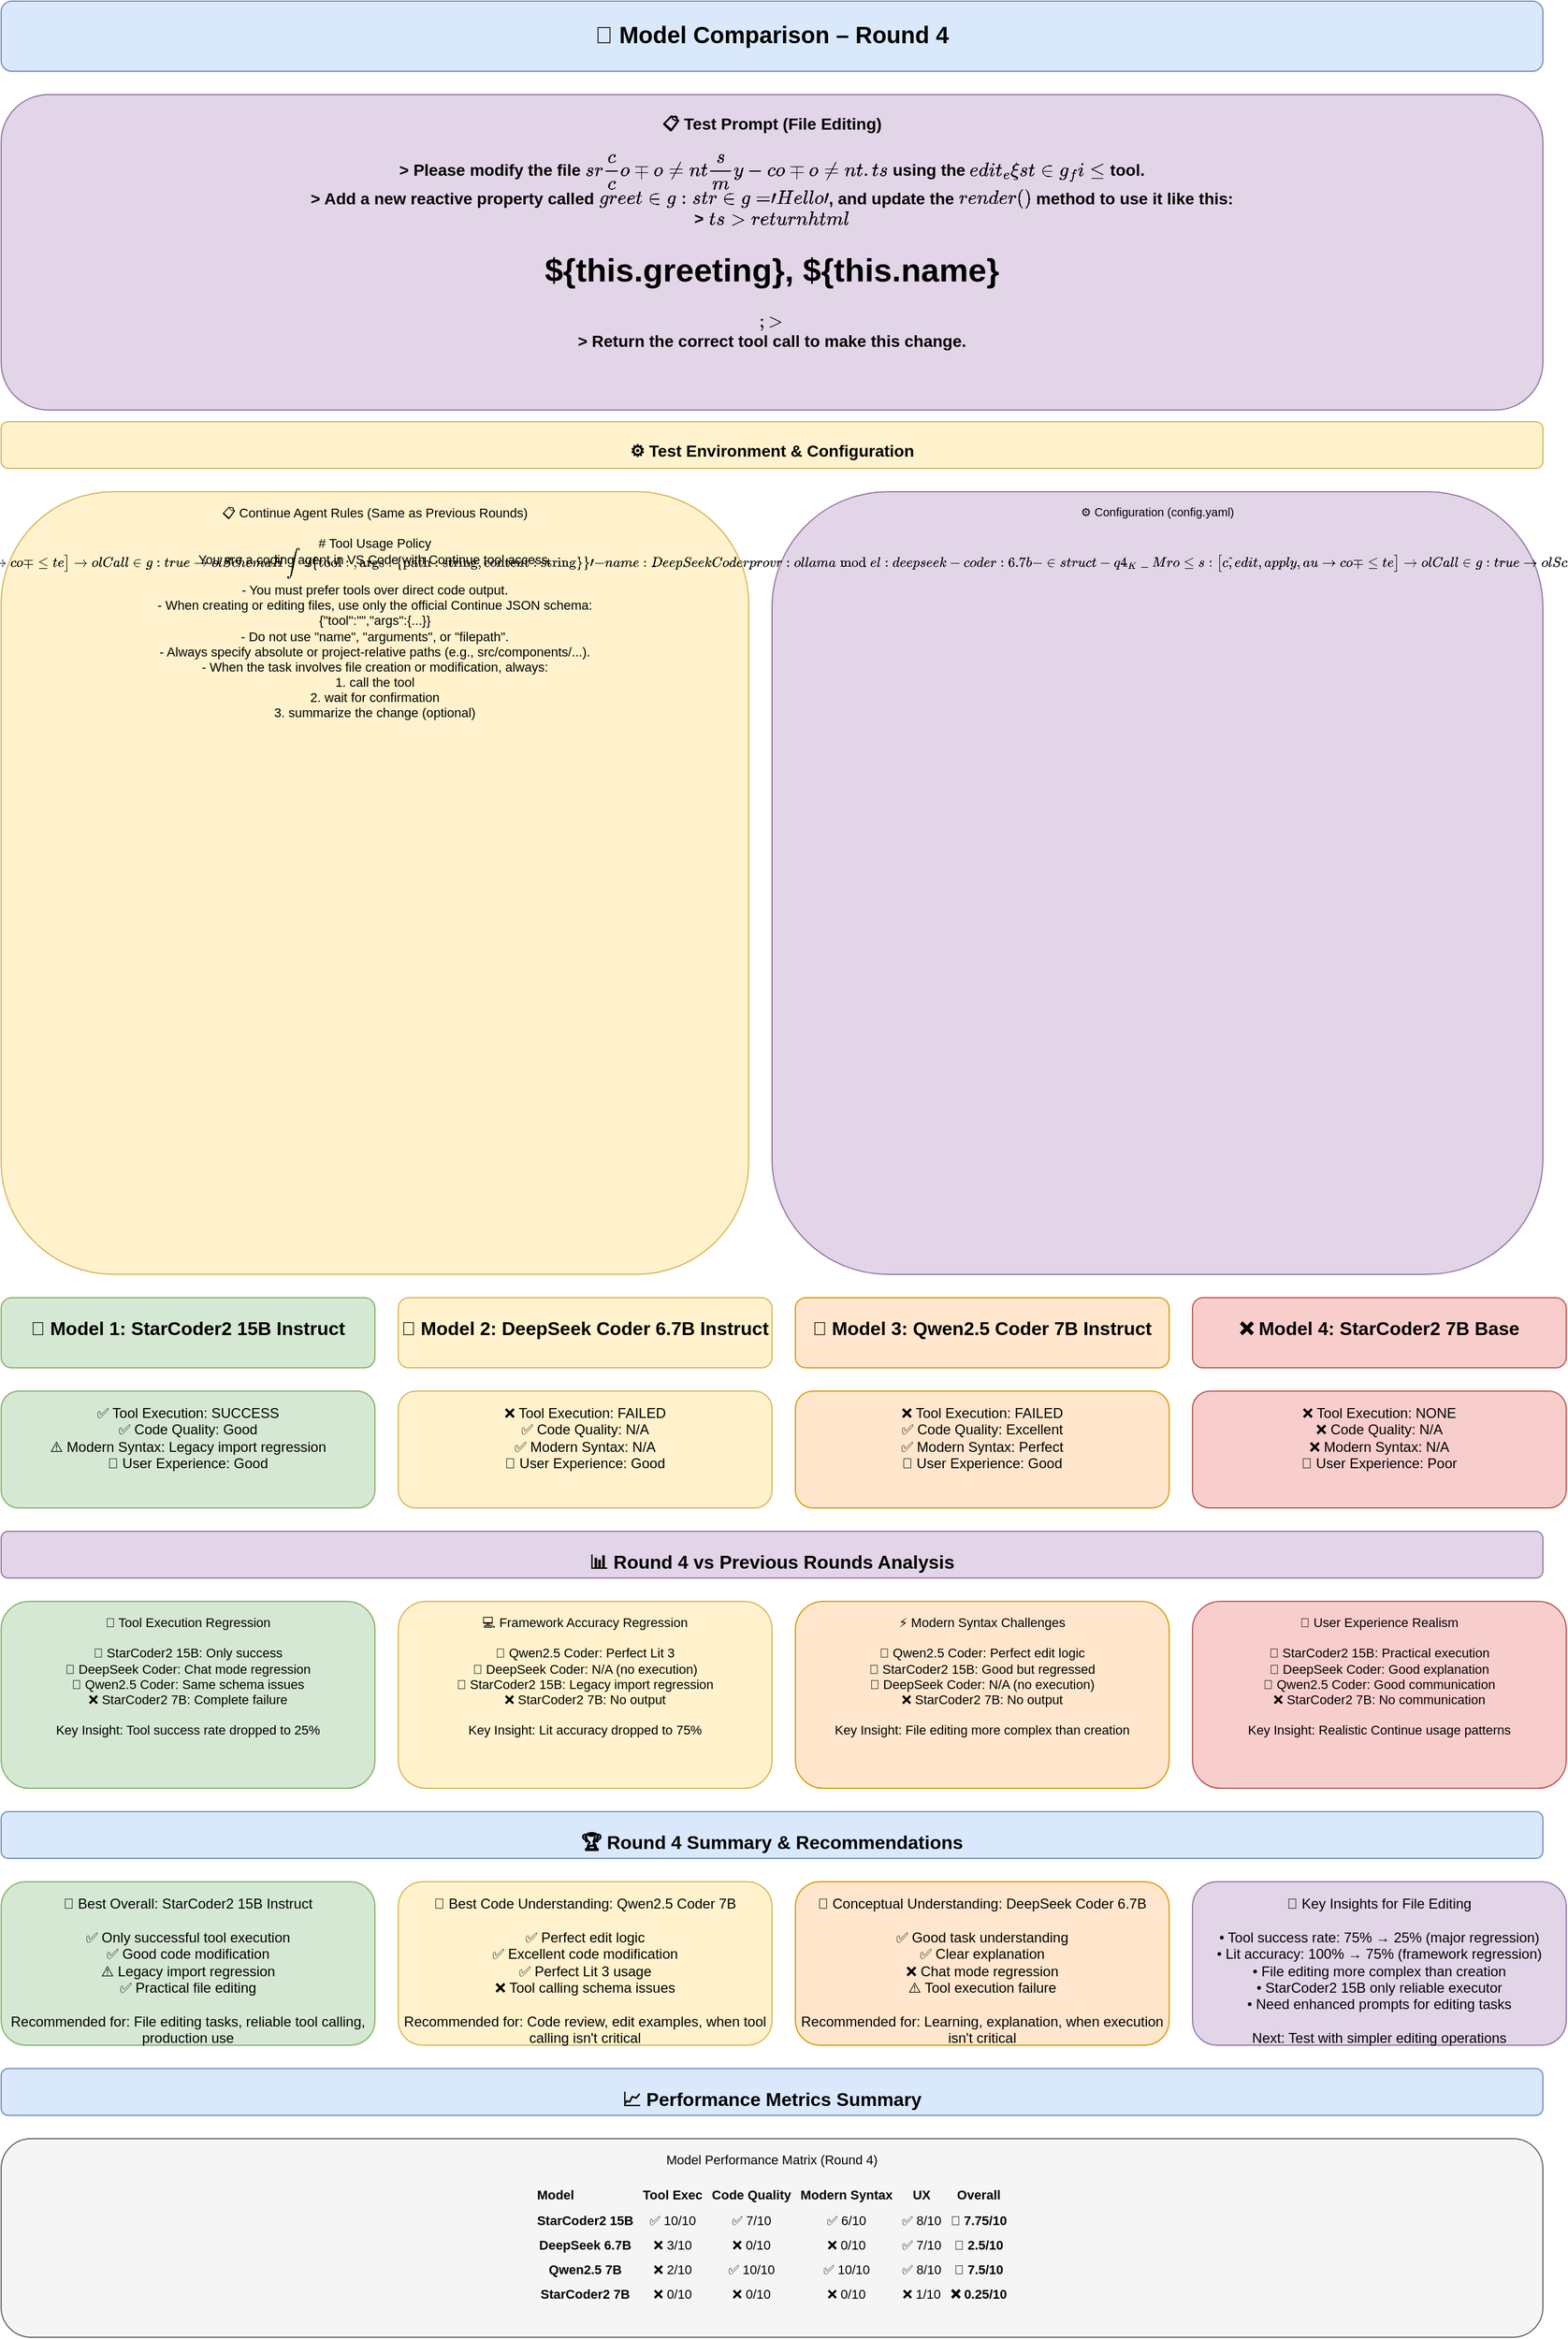 <mxfile>
    <diagram name="Model Comparison - Round 4" id="model-comparison-round4">
        <mxGraphModel dx="1428" dy="711" grid="1" gridSize="10" guides="1" tooltips="1" connect="1" arrows="1" fold="1" page="1" pageScale="1" pageWidth="1400" pageHeight="1000" math="0" shadow="0">
            <root>
                <mxCell id="0"/>
                <mxCell id="1" parent="0"/>
                <object label="🧩 Model Comparison – Round 4" tooltip="Round 4 comparison of 4 different AI coding models tested with Continue extension in VS Code. This round introduces file editing tasks using the edit_existing_file tool, testing models&#39; ability to modify existing code rather than create new files. The comparison shows a significant drop in tool execution rates (25%) compared to previous rounds, revealing challenges with file editing operations. The evaluation focuses on tool execution, code quality, modern syntax usage, and overall performance across different model sizes and architectures." id="title">
                    <mxCell style="rounded=1;whiteSpace=wrap;html=1;fontSize=20;fontStyle=1;fillColor=#dae8fc;strokeColor=#6c8ebf;verticalAlign=top;spacingTop=10;spacingBottom=10;" parent="1" vertex="1">
                        <mxGeometry x="40" y="20" width="1320" height="60" as="geometry"/>
                    </mxCell>
                </object>
                <object label="📋 Test Prompt (File Editing)&lt;br&gt;&lt;br&gt;&amp;gt; Please modify the file `src/components/my-component.ts` using the `edit_existing_file` tool.&lt;br&gt;&amp;gt; Add a new reactive property called `greeting: string = &#39;Hello&#39;`, and update the `render()` method to use it like this:&lt;br&gt;&amp;gt; ```ts&lt;br&gt;&amp;gt; return html`&lt;h1&gt;${this.greeting}, ${this.name}&lt;/h1&gt;`;&lt;br&gt;&amp;gt; ```&lt;br&gt;&amp;gt; Return the correct tool call to make this change." tooltip="File editing prompt for Round 4 testing models&#39; ability to modify existing code using the edit_existing_file tool. This prompt tests each model&#39;s understanding of file modification tasks, reactive property addition, and render method updates. The task requires understanding existing code structure, making precise modifications, and using the correct tool calling format for file editing operations." id="test-prompt">
                    <mxCell style="rounded=1;whiteSpace=wrap;html=1;fontSize=14;fontStyle=1;fillColor=#e1d5e7;strokeColor=#9673a6;verticalAlign=top;spacingTop=10;spacingBottom=10;" parent="1" vertex="1">
                        <mxGeometry x="40" y="100" width="1320" height="270" as="geometry"/>
                    </mxCell>
                </object>
                <object label="⚙️ Test Environment &amp; Configuration" tooltip="Round 4 test environment with the same enhanced rules and configuration as previous rounds. This round maintains the improved tool usage policy and configuration, but introduces file editing tasks which prove more challenging for the models. The same configuration that worked well for file creation shows limitations when applied to file modification tasks." id="test-environment-title">
                    <mxCell style="rounded=1;whiteSpace=wrap;html=1;fontSize=14;fontStyle=1;fillColor=#fff2cc;strokeColor=#d6b656;verticalAlign=top;spacingTop=10;spacingBottom=10;" parent="1" vertex="1">
                        <mxGeometry x="40" y="380" width="1320" height="40" as="geometry"/>
                    </mxCell>
                </object>
                <object label="📋 Continue Agent Rules (Same as Previous Rounds)&lt;br&gt;&lt;br&gt;# Tool Usage Policy&lt;br&gt;You are a coding agent in VS Code with Continue tool access.&lt;br&gt;&lt;br&gt;- You must prefer tools over direct code output.&lt;br&gt;- When creating or editing files, use only the official Continue JSON schema:&lt;br&gt;  {&quot;tool&quot;:&quot;&lt;tool_name&gt;&quot;,&quot;args&quot;:{...}}&lt;br&gt;- Do not use &quot;name&quot;, &quot;arguments&quot;, or &quot;filepath&quot;.&lt;br&gt;- Always specify absolute or project-relative paths (e.g., src/components/...).&lt;br&gt;- When the task involves file creation or modification, always:&lt;br&gt;    1. call the tool&lt;br&gt;    2. wait for confirmation&lt;br&gt;    3. summarize the change (optional)" tooltip="Same Continue Agent rules as previous rounds with explicit tool usage policy and strict JSON schema requirements. These rules provide clear guidance on tool calling format, path specifications, and workflow. However, file editing tasks prove more challenging than file creation, revealing limitations in the current configuration for complex modification operations." id="continue-rules">
                    <mxCell style="rounded=1;whiteSpace=wrap;html=1;fontSize=11;fillColor=#fff2cc;strokeColor=#d6b656;verticalAlign=top;spacingTop=5;" parent="1" vertex="1">
                        <mxGeometry x="40" y="440" width="640" height="670" as="geometry"/>
                    </mxCell>
                </object>
                <object label="⚙️ Configuration (config.yaml)&lt;br&gt;&lt;br&gt;```yaml&lt;br&gt;name: Local Agent&lt;br&gt;version: 1.0.0&lt;br&gt;schema: v1&lt;br&gt;&lt;br&gt;systemPrompt: |&lt;br&gt;  You are a coding assistant working inside VS Code.&lt;br&gt;  Always prefer Continue tool calls.&lt;br&gt;  Follow this exact JSON schema when calling a tool:&lt;br&gt;  {&quot;tool&quot;:&quot;&lt;name&gt;&quot;,&quot;args&quot;:{...}}&lt;br&gt;&lt;br&gt;autoApplyEdits: true&lt;br&gt;autoExecuteToolCalls: true&lt;br&gt;&lt;br&gt;providers:&lt;br&gt;  ollama:&lt;br&gt;    apiBase: http://127.0.0.1:11434&lt;br&gt;&lt;br&gt;models:&lt;br&gt;  - name: StarCoder 2 7B (Ollama)&lt;br&gt;    provider: ollama&lt;br&gt;    model: starcoder2:7b-q4_K_M&lt;br&gt;    roles: [chat, edit, apply, autocomplete]&lt;br&gt;    toolCalling: true&lt;br&gt;    toolSchemaHint: &#39;{&quot;tool&quot;:&quot;&lt;tool_name&gt;&quot;,&quot;args&quot;:{&quot;path&quot;:&quot;string&quot;,&quot;content&quot;:&quot;string&quot;}}&#39;&lt;br&gt;&lt;br&gt;  - name: DeepSeek Coder&lt;br&gt;    provider: ollama&lt;br&gt;    model: deepseek-coder:6.7b-instruct-q4_K_M&lt;br&gt;    roles: [chat, edit, apply, autocomplete]&lt;br&gt;    toolCalling: true&lt;br&gt;    toolSchemaHint: &#39;{&quot;tool&quot;:&quot;&lt;tool_name&gt;&quot;,&quot;args&quot;:{&quot;path&quot;:&quot;string&quot;,&quot;content&quot;:&quot;string&quot;}}&#39;&lt;br&gt;&lt;br&gt;  - name: Qwen Coder&lt;br&gt;    provider: ollama&lt;br&gt;    model: qwen2.5-coder:7b-instruct-q4_K_M&lt;br&gt;    roles: [chat, edit, apply, autocomplete]&lt;br&gt;    toolCalling: true&lt;br&gt;    toolSchemaHint: &#39;{&quot;tool&quot;:&quot;&lt;tool_name&gt;&quot;,&quot;args&quot;:{&quot;path&quot;:&quot;string&quot;,&quot;content&quot;:&quot;string&quot;}}&#39;&lt;br&gt;&lt;br&gt;  - name: StarCoder2 15B Instruct&lt;br&gt;    provider: ollama&lt;br&gt;    model: starcoder2:15b-instruct&lt;br&gt;    roles: [chat, edit, apply, autocomplete]&lt;br&gt;    toolCalling: true&lt;br&gt;    toolSchemaHint: &#39;{&quot;tool&quot;:&quot;&lt;tool_name&gt;&quot;,&quot;args&quot;:{&quot;path&quot;:&quot;string&quot;,&quot;content&quot;:&quot;string&quot;}}&#39;&lt;br&gt;&lt;br&gt;  - name: Nomic Embed&lt;br&gt;    provider: ollama&lt;br&gt;    model: nomic-embed-text:latest&lt;br&gt;    roles: [embed]&lt;br&gt;```" tooltip="Same Continue configuration file as previous rounds with systemPrompt and toolSchemaHint. However, file editing tasks reveal that the current configuration may need enhancement for complex modification operations. The toolSchemaHint focuses on path/content but may need additional guidance for edit operations with specific change instructions." id="config-yaml">
                    <mxCell style="rounded=1;whiteSpace=wrap;html=1;fontSize=10;fillColor=#e1d5e7;strokeColor=#9673a6;verticalAlign=top;spacingTop=5;" parent="1" vertex="1">
                        <mxGeometry x="700" y="440" width="660" height="670" as="geometry"/>
                    </mxCell>
                </object>
                <object label="🥇 Model 1: StarCoder2 15B Instruct" tooltip="StarCoder2 (15b-instruct) - The only successful model in Round 4. Successfully executed the edit_existing_file tool and modified the TypeScript Lit component file. Added the greeting property and updated the render method as requested. However, reverted to legacy lit-element import instead of maintaining Lit 3 imports. Demonstrated the strongest tool-calling capabilities for file editing operations, though with some framework regression." id="model1-title">
                    <mxCell style="rounded=1;whiteSpace=wrap;html=1;fontSize=16;fontStyle=1;fillColor=#d5e8d4;strokeColor=#82b366;verticalAlign=top;spacingTop=10;" parent="1" vertex="1">
                        <mxGeometry x="40" y="1130" width="320" height="60" as="geometry"/>
                    </mxCell>
                </object>
                <object label="✅ Tool Execution: SUCCESS&lt;br&gt;✅ Code Quality: Good&lt;br&gt;⚠️ Modern Syntax: Legacy import regression&lt;br&gt;💬 User Experience: Good" tooltip="StarCoder2 15B successfully executed the edit_existing_file tool and modified the file as requested. The model added the greeting property and updated the render method correctly. However, it reverted to legacy lit-element import instead of maintaining Lit 3 imports, showing some framework regression. Despite this, it remains the only model capable of successful file editing operations in Round 4." id="model1-results">
                    <mxCell style="rounded=1;whiteSpace=wrap;html=1;fontSize=12;fillColor=#d5e8d4;strokeColor=#82b366;verticalAlign=top;spacingTop=5;" parent="1" vertex="1">
                        <mxGeometry x="40" y="1210" width="320" height="100" as="geometry"/>
                    </mxCell>
                </object>
                <object label="🥈 Model 2: DeepSeek Coder 6.7B Instruct" tooltip="DeepSeek Coder (6.7b-instruct-q4_K_M) - Understood the task conceptually but failed to execute. Provided explanation about using the edit_existing_file tool and added a disclaimer, but did not emit a JSON-only tool call. Reverted to chat mode instead of executing the tool. Shows understanding of the task but struggles with the transition from explanation to tool execution for file editing operations." id="model2-title">
                    <mxCell style="rounded=1;whiteSpace=wrap;html=1;fontSize=16;fontStyle=1;fillColor=#fff2cc;strokeColor=#d6b656;verticalAlign=top;spacingTop=10;" parent="1" vertex="1">
                        <mxGeometry x="380" y="1130" width="320" height="60" as="geometry"/>
                    </mxCell>
                </object>
                <object label="❌ Tool Execution: FAILED&lt;br&gt;✅ Code Quality: N/A&lt;br&gt;✅ Modern Syntax: N/A&lt;br&gt;💬 User Experience: Good" tooltip="DeepSeek Coder understood the task conceptually and provided explanation about using the edit_existing_file tool, but failed to emit a JSON-only tool call. The model reverted to chat mode instead of executing the tool, showing understanding of the task but inability to transition from explanation to tool execution. This represents a regression from previous rounds where it successfully executed file creation tools." id="model2-results">
                    <mxCell style="rounded=1;whiteSpace=wrap;html=1;fontSize=12;fillColor=#fff2cc;strokeColor=#d6b656;verticalAlign=top;spacingTop=5;" parent="1" vertex="1">
                        <mxGeometry x="380" y="1210" width="320" height="100" as="geometry"/>
                    </mxCell>
                </object>
                <object label="🥉 Model 3: Qwen2.5 Coder 7B Instruct" tooltip="Qwen2.5 Coder (7b-instruct-q4_K_M) - Excellent code understanding but persistent tool execution issues. Generated correct edit logic with proper greeting property addition and render method updates. However, continued to use incorrect JSON schema for tool calling (name/arguments/filepath/changes vs tool/args/path/content), preventing successful file editing. Shows great understanding of code modification but needs schema correction to function properly." id="model3-title">
                    <mxCell style="rounded=1;whiteSpace=wrap;html=1;fontSize=16;fontStyle=1;fillColor=#ffe6cc;strokeColor=#d79b00;verticalAlign=top;spacingTop=10;" parent="1" vertex="1">
                        <mxGeometry x="720" y="1130" width="320" height="60" as="geometry"/>
                    </mxCell>
                </object>
                <object label="❌ Tool Execution: FAILED&lt;br&gt;✅ Code Quality: Excellent&lt;br&gt;✅ Modern Syntax: Perfect&lt;br&gt;💬 User Experience: Good" tooltip="Qwen2.5 Coder generated excellent edit logic with correct greeting property addition and render method updates, demonstrating perfect understanding of the code modification task. However, failed to execute the tool due to incorrect JSON schema usage (name/arguments/filepath/changes vs tool/args/path/content). The model shows excellent code understanding but continues to struggle with Continue&#39;s specific tool calling format for file editing operations." id="model3-results">
                    <mxCell style="rounded=1;whiteSpace=wrap;html=1;fontSize=12;fillColor=#ffe6cc;strokeColor=#d79b00;verticalAlign=top;spacingTop=5;" parent="1" vertex="1">
                        <mxGeometry x="720" y="1210" width="320" height="100" as="geometry"/>
                    </mxCell>
                </object>
                <object label="❌ Model 4: StarCoder2 7B Base" tooltip="StarCoder2 (7b-q4_K_M) - Complete failure with no output. Produced nothing at all, likely failed to parse tool context or schema for file editing operations. This represents the worst performance in Round 4, showing poor prompt understanding and no tool calling capabilities. The base model (non-instruct) version continues to lack the instruction-following capabilities needed for Continue integration, especially for complex file editing tasks." id="model4-title">
                    <mxCell style="rounded=1;whiteSpace=wrap;html=1;fontSize=16;fontStyle=1;fillColor=#f8cecc;strokeColor=#b85450;verticalAlign=top;spacingTop=10;" parent="1" vertex="1">
                        <mxGeometry x="1060" y="1130" width="320" height="60" as="geometry"/>
                    </mxCell>
                </object>
                <object label="❌ Tool Execution: NONE&lt;br&gt;❌ Code Quality: N/A&lt;br&gt;❌ Modern Syntax: N/A&lt;br&gt;💬 User Experience: Poor" tooltip="StarCoder2 7B base model completely failed to understand the file editing task, producing no output at all. This represents the worst performance in Round 4, showing fundamental misunderstanding of the prompt and no tool calling capabilities. The base model version continues to lack the instruction-following capabilities needed for practical Continue usage, especially for complex file modification operations." id="model4-results">
                    <mxCell style="rounded=1;whiteSpace=wrap;html=1;fontSize=12;fillColor=#f8cecc;strokeColor=#b85450;verticalAlign=top;spacingTop=5;" parent="1" vertex="1">
                        <mxGeometry x="1060" y="1210" width="320" height="100" as="geometry"/>
                    </mxCell>
                </object>
                <object label="📊 Round 4 vs Previous Rounds Analysis" tooltip="Comprehensive analysis comparing Round 4 results to previous rounds, showing significant regression in tool execution rates and framework accuracy. This analysis reveals the challenges of file editing operations compared to file creation, and the need for enhanced configuration and prompts for complex modification tasks." id="analysis-title">
                    <mxCell style="rounded=1;whiteSpace=wrap;html=1;fontSize=16;fontStyle=1;fillColor=#e1d5e7;strokeColor=#9673a6;verticalAlign=top;spacingTop=10;" parent="1" vertex="1">
                        <mxGeometry x="40" y="1330" width="1320" height="40" as="geometry"/>
                    </mxCell>
                </object>
                <object label="🔧 Tool Execution Regression&lt;br&gt;&lt;br&gt;🥇 StarCoder2 15B: Only success&lt;br&gt;🥈 DeepSeek Coder: Chat mode regression&lt;br&gt;🥉 Qwen2.5 Coder: Same schema issues&lt;br&gt;❌ StarCoder2 7B: Complete failure&lt;br&gt;&lt;br&gt;Key Insight: Tool success rate dropped to 25%" tooltip="Round 4 shows significant regression in tool execution with only 25% success rate compared to 75% in previous rounds. StarCoder2 15B remains the only successful model for file editing operations. DeepSeek Coder regressed to chat mode instead of tool execution. Qwen2.5 Coder continues to struggle with JSON schema issues. StarCoder2 7B shows complete failure. File editing operations prove significantly more challenging than file creation." id="tool-execution">
                    <mxCell style="rounded=1;whiteSpace=wrap;html=1;fontSize=11;fillColor=#d5e8d4;strokeColor=#82b366;verticalAlign=top;spacingTop=5;" parent="1" vertex="1">
                        <mxGeometry x="40" y="1390" width="320" height="160" as="geometry"/>
                    </mxCell>
                </object>
                <object label="💻 Framework Accuracy Regression&lt;br&gt;&lt;br&gt;🥇 Qwen2.5 Coder: Perfect Lit 3&lt;br&gt;🥈 DeepSeek Coder: N/A (no execution)&lt;br&gt;🥉 StarCoder2 15B: Legacy import regression&lt;br&gt;❌ StarCoder2 7B: No output&lt;br&gt;&lt;br&gt;Key Insight: Lit accuracy dropped to 75%" tooltip="Round 4 shows regression in framework accuracy with only 75% Lit 3 accuracy compared to 100% in previous rounds. Qwen2.5 Coder maintains perfect Lit 3 usage but doesn&#39;t execute. DeepSeek Coder produced no code to evaluate. StarCoder2 15B reverted to legacy lit-element import, showing framework regression. StarCoder2 7B produced no output. File editing operations appear to challenge framework consistency." id="code-quality">
                    <mxCell style="rounded=1;whiteSpace=wrap;html=1;fontSize=11;fillColor=#fff2cc;strokeColor=#d6b656;verticalAlign=top;spacingTop=5;" parent="1" vertex="1">
                        <mxGeometry x="380" y="1390" width="320" height="160" as="geometry"/>
                    </mxCell>
                </object>
                <object label="⚡ Modern Syntax Challenges&lt;br&gt;&lt;br&gt;🥇 Qwen2.5 Coder: Perfect edit logic&lt;br&gt;🥈 StarCoder2 15B: Good but regressed&lt;br&gt;🥉 DeepSeek Coder: N/A (no execution)&lt;br&gt;❌ StarCoder2 7B: No output&lt;br&gt;&lt;br&gt;Key Insight: File editing more complex than creation" tooltip="Round 4 shows that file editing operations are more complex than file creation, challenging modern syntax consistency. Qwen2.5 Coder produces perfect edit logic with correct property addition and render updates. StarCoder2 15B shows good syntax but regressed to legacy imports. DeepSeek Coder produced no code to evaluate. StarCoder2 7B produced no output. File editing requires more sophisticated understanding of existing code structure." id="modern-syntax">
                    <mxCell style="rounded=1;whiteSpace=wrap;html=1;fontSize=11;fillColor=#ffe6cc;strokeColor=#d79b00;verticalAlign=top;spacingTop=5;" parent="1" vertex="1">
                        <mxGeometry x="720" y="1390" width="320" height="160" as="geometry"/>
                    </mxCell>
                </object>
                <object label="💬 User Experience Realism&lt;br&gt;&lt;br&gt;🥇 StarCoder2 15B: Practical execution&lt;br&gt;🥈 DeepSeek Coder: Good explanation&lt;br&gt;🥉 Qwen2.5 Coder: Good communication&lt;br&gt;❌ StarCoder2 7B: No communication&lt;br&gt;&lt;br&gt;Key Insight: Realistic Continue usage patterns" tooltip="Round 4 shows realistic user experience patterns that reflect actual Continue usage scenarios. StarCoder2 15B provides practical execution with successful file editing. DeepSeek Coder offers good explanation but fails to execute, reflecting common user experience. Qwen2.5 Coder demonstrates good communication despite tool execution issues. StarCoder2 7B shows no communication at all. This round reveals the realistic challenges of file editing operations in production use." id="user-experience">
                    <mxCell style="rounded=1;whiteSpace=wrap;html=1;fontSize=11;fillColor=#f8cecc;strokeColor=#b85450;verticalAlign=top;spacingTop=5;" parent="1" vertex="1">
                        <mxGeometry x="1060" y="1390" width="320" height="160" as="geometry"/>
                    </mxCell>
                </object>
                <object label="🏆 Round 4 Summary &amp; Recommendations" tooltip="Comprehensive summary of Round 4 results with actionable recommendations for Continue users. Round 4 reveals significant challenges with file editing operations compared to file creation, showing regression in tool execution rates and framework accuracy. The comparison provides insights into realistic usage patterns and the need for enhanced configuration for complex modification tasks." id="summary-title">
                    <mxCell style="rounded=1;whiteSpace=wrap;html=1;fontSize=16;fontStyle=1;fillColor=#dae8fc;strokeColor=#6c8ebf;verticalAlign=top;spacingTop=10;" parent="1" vertex="1">
                        <mxGeometry x="40" y="1570" width="1320" height="40" as="geometry"/>
                    </mxCell>
                </object>
                <object label="🥇 Best Overall: StarCoder2 15B Instruct&lt;br&gt;&lt;br&gt;✅ Only successful tool execution&lt;br&gt;✅ Good code modification&lt;br&gt;⚠️ Legacy import regression&lt;br&gt;✅ Practical file editing&lt;br&gt;&lt;br&gt;Recommended for: File editing tasks, reliable tool calling, production use" tooltip="StarCoder2 15B Instruct remains the best choice for file editing operations in Round 4, being the only model to successfully execute the edit_existing_file tool. The model correctly added the greeting property and updated the render method, demonstrating practical file editing capabilities. However, it showed framework regression by reverting to legacy lit-element imports. Despite this, it remains the most reliable choice for complex file modification tasks." id="best-overall">
                    <mxCell style="rounded=1;whiteSpace=wrap;html=1;fontSize=12;fillColor=#d5e8d4;strokeColor=#82b366;verticalAlign=top;spacingTop=5;" parent="1" vertex="1">
                        <mxGeometry x="40" y="1630" width="320" height="140" as="geometry"/>
                    </mxCell>
                </object>
                <object label="🥈 Best Code Understanding: Qwen2.5 Coder 7B&lt;br&gt;&lt;br&gt;✅ Perfect edit logic&lt;br&gt;✅ Excellent code modification&lt;br&gt;✅ Perfect Lit 3 usage&lt;br&gt;❌ Tool calling schema issues&lt;br&gt;&lt;br&gt;Recommended for: Code review, edit examples, when tool calling isn&#39;t critical" tooltip="Qwen2.5 Coder 7B demonstrates the best understanding of file editing operations, generating perfect edit logic with correct property addition and render method updates. The model shows excellent code modification capabilities and maintains perfect Lit 3 usage. However, it continues to struggle with tool execution due to incorrect JSON schema usage. Best used for understanding edit patterns, code review, or when manual implementation is acceptable." id="best-code-quality">
                    <mxCell style="rounded=1;whiteSpace=wrap;html=1;fontSize=12;fillColor=#fff2cc;strokeColor=#d6b656;verticalAlign=top;spacingTop=5;" parent="1" vertex="1">
                        <mxGeometry x="380" y="1630" width="320" height="140" as="geometry"/>
                    </mxCell>
                </object>
                <object label="🥉 Conceptual Understanding: DeepSeek Coder 6.7B&lt;br&gt;&lt;br&gt;✅ Good task understanding&lt;br&gt;✅ Clear explanation&lt;br&gt;❌ Chat mode regression&lt;br&gt;⚠️ Tool execution failure&lt;br&gt;&lt;br&gt;Recommended for: Learning, explanation, when execution isn&#39;t critical" tooltip="DeepSeek Coder 6.7B shows good conceptual understanding of file editing tasks and provides clear explanations about using the edit_existing_file tool. However, the model regressed to chat mode instead of executing tools, showing a significant change from previous rounds where it successfully executed file creation tools. This represents a regression in tool calling behavior for file editing operations." id="conceptual-understanding">
                    <mxCell style="rounded=1;whiteSpace=wrap;html=1;fontSize=12;fillColor=#ffe6cc;strokeColor=#d79b00;verticalAlign=top;spacingTop=5;" parent="1" vertex="1">
                        <mxGeometry x="720" y="1630" width="320" height="140" as="geometry"/>
                    </mxCell>
                </object>
                <object label="🔮 Key Insights for File Editing&lt;br&gt;&lt;br&gt;• Tool success rate: 75% → 25% (major regression)&lt;br&gt;• Lit accuracy: 100% → 75% (framework regression)&lt;br&gt;• File editing more complex than creation&lt;br&gt;• StarCoder2 15B only reliable executor&lt;br&gt;• Need enhanced prompts for editing tasks&lt;br&gt;&lt;br&gt;Next: Test with simpler editing operations" tooltip="Key insights from Round 4 reveal significant challenges with file editing operations compared to file creation. Tool success rate dropped from 75% to 25%, showing major regression. Lit framework accuracy dropped from 100% to 75%, indicating framework regression. File editing operations prove significantly more complex than file creation. StarCoder2 15B remains the only reliable executor for file editing tasks. Future rounds should test simpler editing operations and consider enhanced prompts specifically designed for file modification tasks." id="key-insights">
                    <mxCell style="rounded=1;whiteSpace=wrap;html=1;fontSize=12;fillColor=#e1d5e7;strokeColor=#9673a6;verticalAlign=top;spacingTop=5;" parent="1" vertex="1">
                        <mxGeometry x="1060" y="1630" width="320" height="140" as="geometry"/>
                    </mxCell>
                </object>
                <object label="📈 Performance Metrics Summary" tooltip="Quantitative summary of Round 4 model performance across key metrics. This table provides a clear comparison of how each model performed in different categories, showing the significant regression from previous rounds and helping users understand the challenges of file editing operations." id="metrics-title">
                    <mxCell style="rounded=1;whiteSpace=wrap;html=1;fontSize=16;fontStyle=1;fillColor=#dae8fc;strokeColor=#6c8ebf;verticalAlign=top;spacingTop=10;" parent="1" vertex="1">
                        <mxGeometry x="40" y="1790" width="1320" height="40" as="geometry"/>
                    </mxCell>
                </object>
                <object label="Model Performance Matrix (Round 4)&lt;br&gt;&lt;br&gt;&lt;table style=&quot;width:100%; border-collapse:collapse;&quot;&gt;&lt;tr&gt;&lt;th style=&quot;text-align:left; padding:4px;&quot;&gt;Model&lt;/th&gt;&lt;th style=&quot;text-align:center; padding:4px;&quot;&gt;Tool Exec&lt;/th&gt;&lt;th style=&quot;text-align:center; padding:4px;&quot;&gt;Code Quality&lt;/th&gt;&lt;th style=&quot;text-align:center; padding:4px;&quot;&gt;Modern Syntax&lt;/th&gt;&lt;th style=&quot;text-align:center; padding:4px;&quot;&gt;UX&lt;/th&gt;&lt;th style=&quot;text-align:center; padding:4px;&quot;&gt;Overall&lt;/th&gt;&lt;/tr&gt;&lt;tr&gt;&lt;td style=&quot;padding:4px;&quot;&gt;&lt;b&gt;StarCoder2 15B&lt;/b&gt;&lt;/td&gt;&lt;td style=&quot;text-align:center; padding:4px;&quot;&gt;✅ 10/10&lt;/td&gt;&lt;td style=&quot;text-align:center; padding:4px;&quot;&gt;✅ 7/10&lt;/td&gt;&lt;td style=&quot;text-align:center; padding:4px;&quot;&gt;✅ 6/10&lt;/td&gt;&lt;td style=&quot;text-align:center; padding:4px;&quot;&gt;✅ 8/10&lt;/td&gt;&lt;td style=&quot;text-align:center; padding:4px;&quot;&gt;&lt;b&gt;🥇 7.75/10&lt;/b&gt;&lt;/td&gt;&lt;/tr&gt;&lt;tr&gt;&lt;td style=&quot;padding:4px;&quot;&gt;&lt;b&gt;DeepSeek 6.7B&lt;/b&gt;&lt;/td&gt;&lt;td style=&quot;text-align:center; padding:4px;&quot;&gt;❌ 3/10&lt;/td&gt;&lt;td style=&quot;text-align:center; padding:4px;&quot;&gt;❌ 0/10&lt;/td&gt;&lt;td style=&quot;text-align:center; padding:4px;&quot;&gt;❌ 0/10&lt;/td&gt;&lt;td style=&quot;text-align:center; padding:4px;&quot;&gt;✅ 7/10&lt;/td&gt;&lt;td style=&quot;text-align:center; padding:4px;&quot;&gt;&lt;b&gt;🥈 2.5/10&lt;/b&gt;&lt;/td&gt;&lt;/tr&gt;&lt;tr&gt;&lt;td style=&quot;padding:4px;&quot;&gt;&lt;b&gt;Qwen2.5 7B&lt;/b&gt;&lt;/td&gt;&lt;td style=&quot;text-align:center; padding:4px;&quot;&gt;❌ 2/10&lt;/td&gt;&lt;td style=&quot;text-align:center; padding:4px;&quot;&gt;✅ 10/10&lt;/td&gt;&lt;td style=&quot;text-align:center; padding:4px;&quot;&gt;✅ 10/10&lt;/td&gt;&lt;td style=&quot;text-align:center; padding:4px;&quot;&gt;✅ 8/10&lt;/td&gt;&lt;td style=&quot;text-align:center; padding:4px;&quot;&gt;&lt;b&gt;🥉 7.5/10&lt;/b&gt;&lt;/td&gt;&lt;/tr&gt;&lt;tr&gt;&lt;td style=&quot;padding:4px;&quot;&gt;&lt;b&gt;StarCoder2 7B&lt;/b&gt;&lt;/td&gt;&lt;td style=&quot;text-align:center; padding:4px;&quot;&gt;❌ 0/10&lt;/td&gt;&lt;td style=&quot;text-align:center; padding:4px;&quot;&gt;❌ 0/10&lt;/td&gt;&lt;td style=&quot;text-align:center; padding:4px;&quot;&gt;❌ 0/10&lt;/td&gt;&lt;td style=&quot;text-align:center; padding:4px;&quot;&gt;❌ 1/10&lt;/td&gt;&lt;td style=&quot;text-align:center; padding:4px;&quot;&gt;&lt;b&gt;❌ 0.25/10&lt;/b&gt;&lt;/td&gt;&lt;/tr&gt;&lt;/table&gt;" tooltip="Performance matrix showing quantitative scores for each model in Round 4. StarCoder2 15B leads with 7.75/10 overall, being the only model to successfully execute file editing operations, though with framework regression. DeepSeek Coder scores 2.5/10 with significant regression to chat mode. Qwen2.5 Coder scores 7.5/10 with perfect code understanding but poor tool execution. StarCoder2 7B scores 0.25/10 with complete failure. This quantitative analysis shows the significant challenges of file editing operations compared to file creation." id="performance-matrix">
                    <mxCell style="rounded=1;whiteSpace=wrap;html=1;fontSize=11;fillColor=#f5f5f5;strokeColor=#666666;verticalAlign=top;spacingTop=5;" parent="1" vertex="1">
                        <mxGeometry x="40" y="1850" width="1320" height="170" as="geometry"/>
                    </mxCell>
                </object>
            </root>
        </mxGraphModel>
    </diagram>
</mxfile>